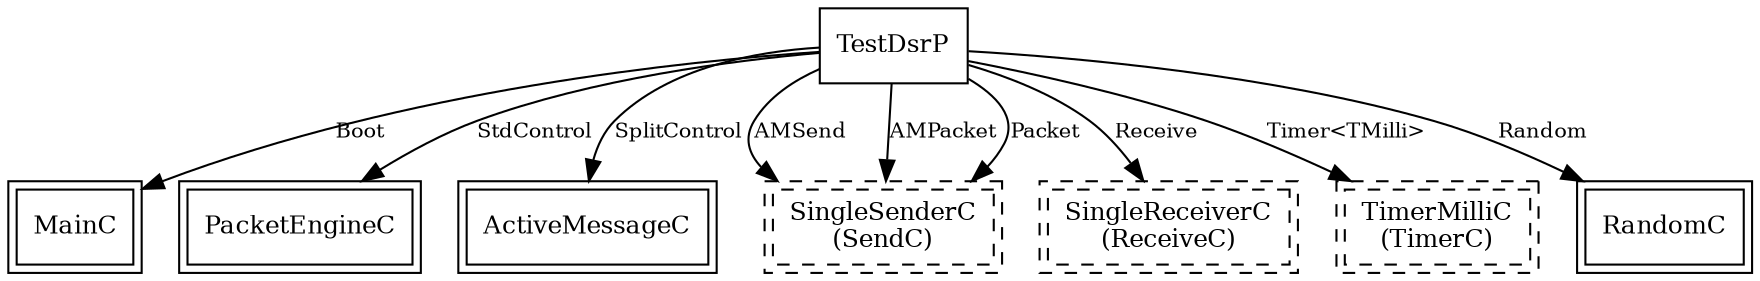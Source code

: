 digraph "TestDsrAppC" {
  "TestDsrP" [fontsize=12, shape=box, URL="TestDsrP.html"];
  "MainC" [fontsize=12, shape=box,peripheries=2, URL="tos.lib.tossim.MainC.html"];
  "TestDsrP" [fontsize=12, shape=box, URL="TestDsrP.html"];
  "PacketEngineC" [fontsize=12, shape=box,peripheries=2, URL="PacketEngineC.html"];
  "TestDsrP" [fontsize=12, shape=box, URL="TestDsrP.html"];
  "ActiveMessageC" [fontsize=12, shape=box,peripheries=2, URL="tos.lib.tossim.ActiveMessageC.html"];
  "TestDsrP" [fontsize=12, shape=box, URL="TestDsrP.html"];
  "TestDsrAppC.SendC" [fontsize=12, shape=box,peripheries=2, style=dashed, label="SingleSenderC\n(SendC)", URL="SingleSenderC.html"];
  "TestDsrP" [fontsize=12, shape=box, URL="TestDsrP.html"];
  "TestDsrAppC.SendC" [fontsize=12, shape=box,peripheries=2, style=dashed, label="SingleSenderC\n(SendC)", URL="SingleSenderC.html"];
  "TestDsrP" [fontsize=12, shape=box, URL="TestDsrP.html"];
  "TestDsrAppC.SendC" [fontsize=12, shape=box,peripheries=2, style=dashed, label="SingleSenderC\n(SendC)", URL="SingleSenderC.html"];
  "TestDsrP" [fontsize=12, shape=box, URL="TestDsrP.html"];
  "TestDsrAppC.ReceiveC" [fontsize=12, shape=box,peripheries=2, style=dashed, label="SingleReceiverC\n(ReceiveC)", URL="SingleReceiverC.html"];
  "TestDsrP" [fontsize=12, shape=box, URL="TestDsrP.html"];
  "TestDsrAppC.TimerC" [fontsize=12, shape=box,peripheries=2, style=dashed, label="TimerMilliC\n(TimerC)", URL="tos.system.TimerMilliC.html"];
  "TestDsrP" [fontsize=12, shape=box, URL="TestDsrP.html"];
  "RandomC" [fontsize=12, shape=box,peripheries=2, URL="tos.system.RandomC.html"];
  "TestDsrP" -> "MainC" [label="Boot", URL="../ihtml/tos.interfaces.Boot.html", fontsize=10];
  "TestDsrP" -> "PacketEngineC" [label="StdControl", URL="../ihtml/tos.interfaces.StdControl.html", fontsize=10];
  "TestDsrP" -> "ActiveMessageC" [label="SplitControl", URL="../ihtml/tos.interfaces.SplitControl.html", fontsize=10];
  "TestDsrP" -> "TestDsrAppC.SendC" [label="AMSend", URL="../ihtml/tos.interfaces.AMSend.html", fontsize=10];
  "TestDsrP" -> "TestDsrAppC.SendC" [label="AMPacket", URL="../ihtml/tos.interfaces.AMPacket.html", fontsize=10];
  "TestDsrP" -> "TestDsrAppC.SendC" [label="Packet", URL="../ihtml/tos.interfaces.Packet.html", fontsize=10];
  "TestDsrP" -> "TestDsrAppC.ReceiveC" [label="Receive", URL="../ihtml/tos.interfaces.Receive.html", fontsize=10];
  "TestDsrP" -> "TestDsrAppC.TimerC" [label="Timer<TMilli>", URL="../ihtml/tos.lib.timer.Timer.html", fontsize=10];
  "TestDsrP" -> "RandomC" [label="Random", URL="../ihtml/tos.interfaces.Random.html", fontsize=10];
}
